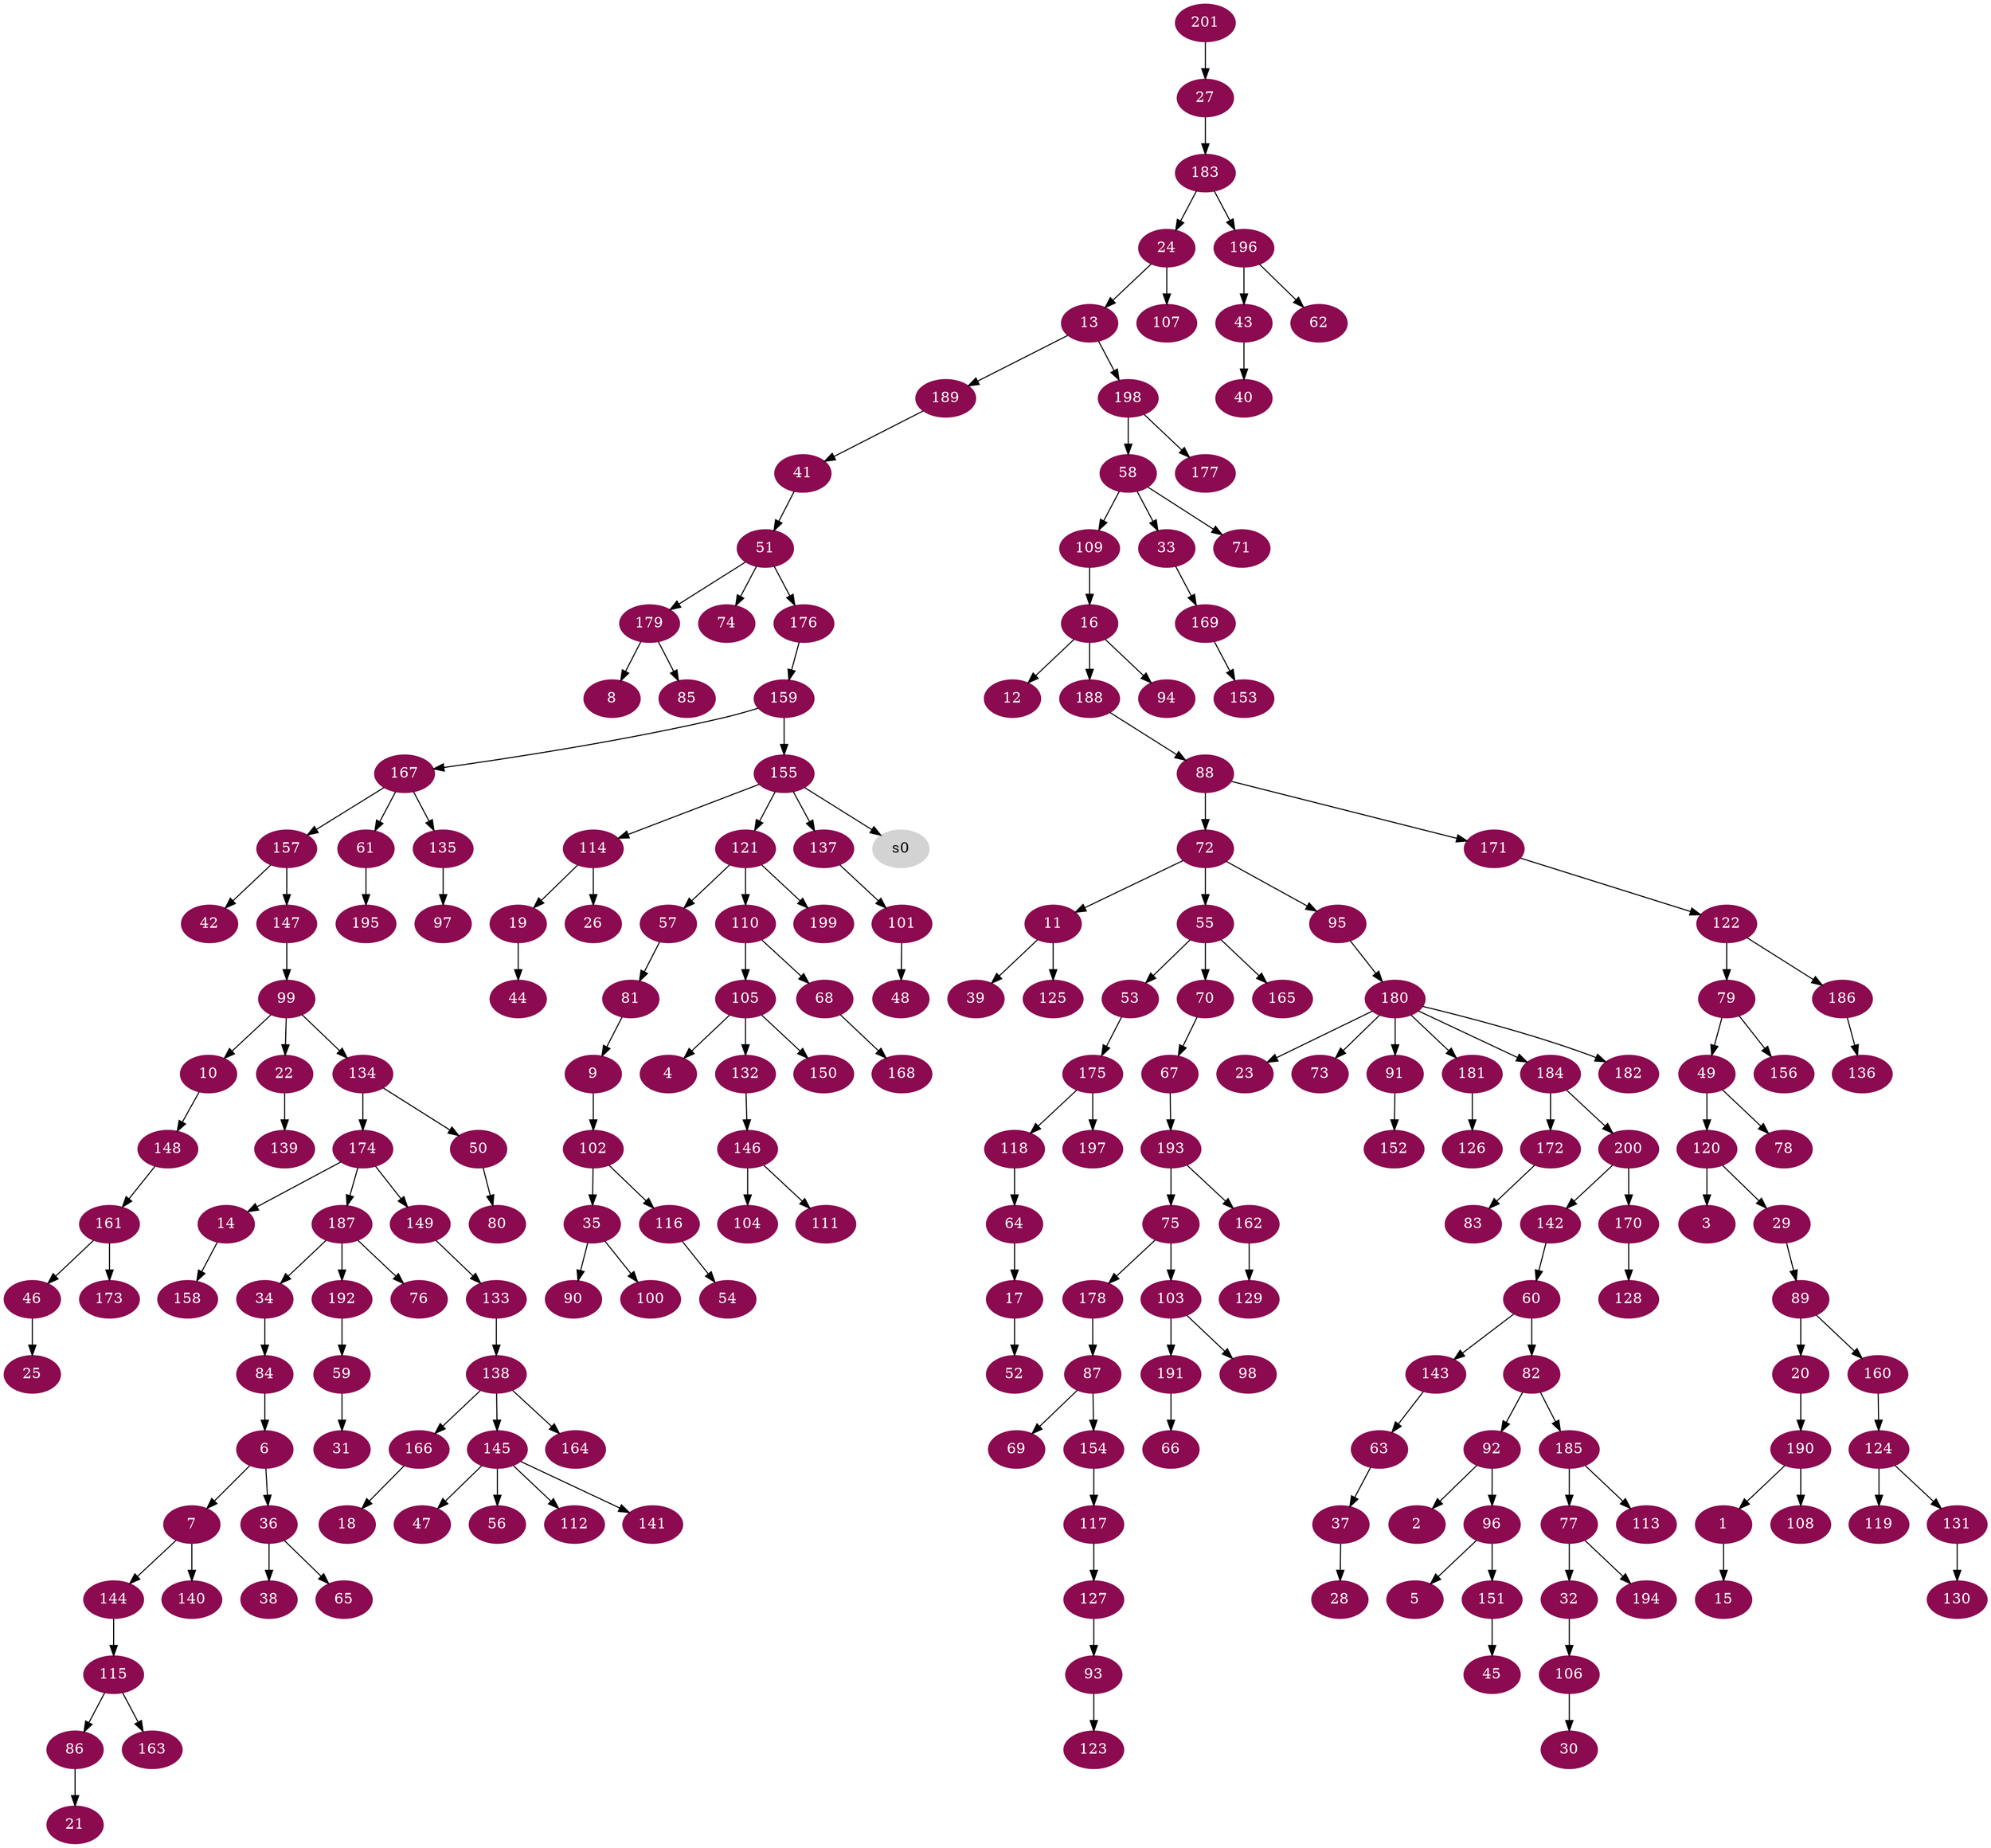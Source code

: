 digraph G {
node [color=deeppink4, style=filled, fontcolor=white];
190 -> 1;
92 -> 2;
120 -> 3;
105 -> 4;
96 -> 5;
84 -> 6;
6 -> 7;
179 -> 8;
81 -> 9;
99 -> 10;
72 -> 11;
16 -> 12;
24 -> 13;
174 -> 14;
1 -> 15;
109 -> 16;
64 -> 17;
166 -> 18;
114 -> 19;
89 -> 20;
86 -> 21;
99 -> 22;
180 -> 23;
183 -> 24;
46 -> 25;
114 -> 26;
201 -> 27;
37 -> 28;
120 -> 29;
106 -> 30;
59 -> 31;
77 -> 32;
58 -> 33;
187 -> 34;
102 -> 35;
6 -> 36;
63 -> 37;
36 -> 38;
11 -> 39;
43 -> 40;
189 -> 41;
157 -> 42;
196 -> 43;
19 -> 44;
151 -> 45;
161 -> 46;
145 -> 47;
101 -> 48;
79 -> 49;
134 -> 50;
41 -> 51;
17 -> 52;
55 -> 53;
116 -> 54;
72 -> 55;
145 -> 56;
121 -> 57;
198 -> 58;
192 -> 59;
142 -> 60;
167 -> 61;
196 -> 62;
143 -> 63;
118 -> 64;
36 -> 65;
191 -> 66;
70 -> 67;
110 -> 68;
87 -> 69;
55 -> 70;
58 -> 71;
88 -> 72;
180 -> 73;
51 -> 74;
193 -> 75;
187 -> 76;
185 -> 77;
49 -> 78;
122 -> 79;
50 -> 80;
57 -> 81;
60 -> 82;
172 -> 83;
34 -> 84;
179 -> 85;
115 -> 86;
178 -> 87;
188 -> 88;
29 -> 89;
35 -> 90;
180 -> 91;
82 -> 92;
127 -> 93;
16 -> 94;
72 -> 95;
92 -> 96;
135 -> 97;
103 -> 98;
147 -> 99;
35 -> 100;
137 -> 101;
9 -> 102;
75 -> 103;
146 -> 104;
110 -> 105;
32 -> 106;
24 -> 107;
190 -> 108;
58 -> 109;
121 -> 110;
146 -> 111;
145 -> 112;
185 -> 113;
155 -> 114;
144 -> 115;
102 -> 116;
154 -> 117;
175 -> 118;
124 -> 119;
49 -> 120;
155 -> 121;
171 -> 122;
93 -> 123;
160 -> 124;
11 -> 125;
181 -> 126;
117 -> 127;
170 -> 128;
162 -> 129;
131 -> 130;
124 -> 131;
105 -> 132;
149 -> 133;
99 -> 134;
167 -> 135;
186 -> 136;
155 -> 137;
133 -> 138;
22 -> 139;
7 -> 140;
145 -> 141;
200 -> 142;
60 -> 143;
7 -> 144;
138 -> 145;
132 -> 146;
157 -> 147;
10 -> 148;
174 -> 149;
105 -> 150;
96 -> 151;
91 -> 152;
169 -> 153;
87 -> 154;
159 -> 155;
79 -> 156;
167 -> 157;
14 -> 158;
176 -> 159;
89 -> 160;
148 -> 161;
193 -> 162;
115 -> 163;
138 -> 164;
55 -> 165;
138 -> 166;
159 -> 167;
68 -> 168;
33 -> 169;
200 -> 170;
88 -> 171;
184 -> 172;
161 -> 173;
134 -> 174;
53 -> 175;
51 -> 176;
198 -> 177;
75 -> 178;
51 -> 179;
95 -> 180;
180 -> 181;
180 -> 182;
27 -> 183;
180 -> 184;
82 -> 185;
122 -> 186;
174 -> 187;
16 -> 188;
13 -> 189;
20 -> 190;
103 -> 191;
187 -> 192;
67 -> 193;
77 -> 194;
61 -> 195;
183 -> 196;
175 -> 197;
13 -> 198;
121 -> 199;
184 -> 200;
node [color=lightgrey, style=filled, fontcolor=black];
155 -> s0;
}
